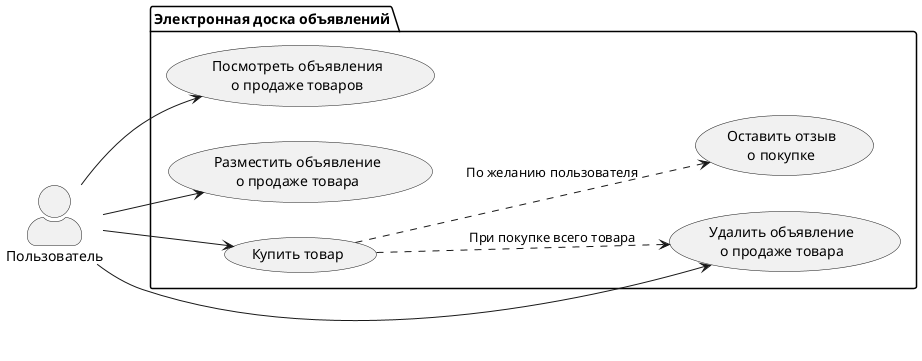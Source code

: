 @startuml SIA_13
left to right direction
skinparam actorStyle awesome
actor Пользователь as us

package "Электронная доска объявлений" {
    usecase check as "Посмотреть объявления
    о продаже товаров"
    usecase add as "Разместить объявление
    о продаже товара"
    usecase buy as "Купить товар"
    usecase del as "Удалить объявление
    о продаже товара"
    usecase otz as "Оставить отзыв
    о покупке"
}

us --> del
buy .-> del : При покупке всего товара
us --> check
us --> add
us --> buy
buy .-> otz : По желанию пользователя
@enduml